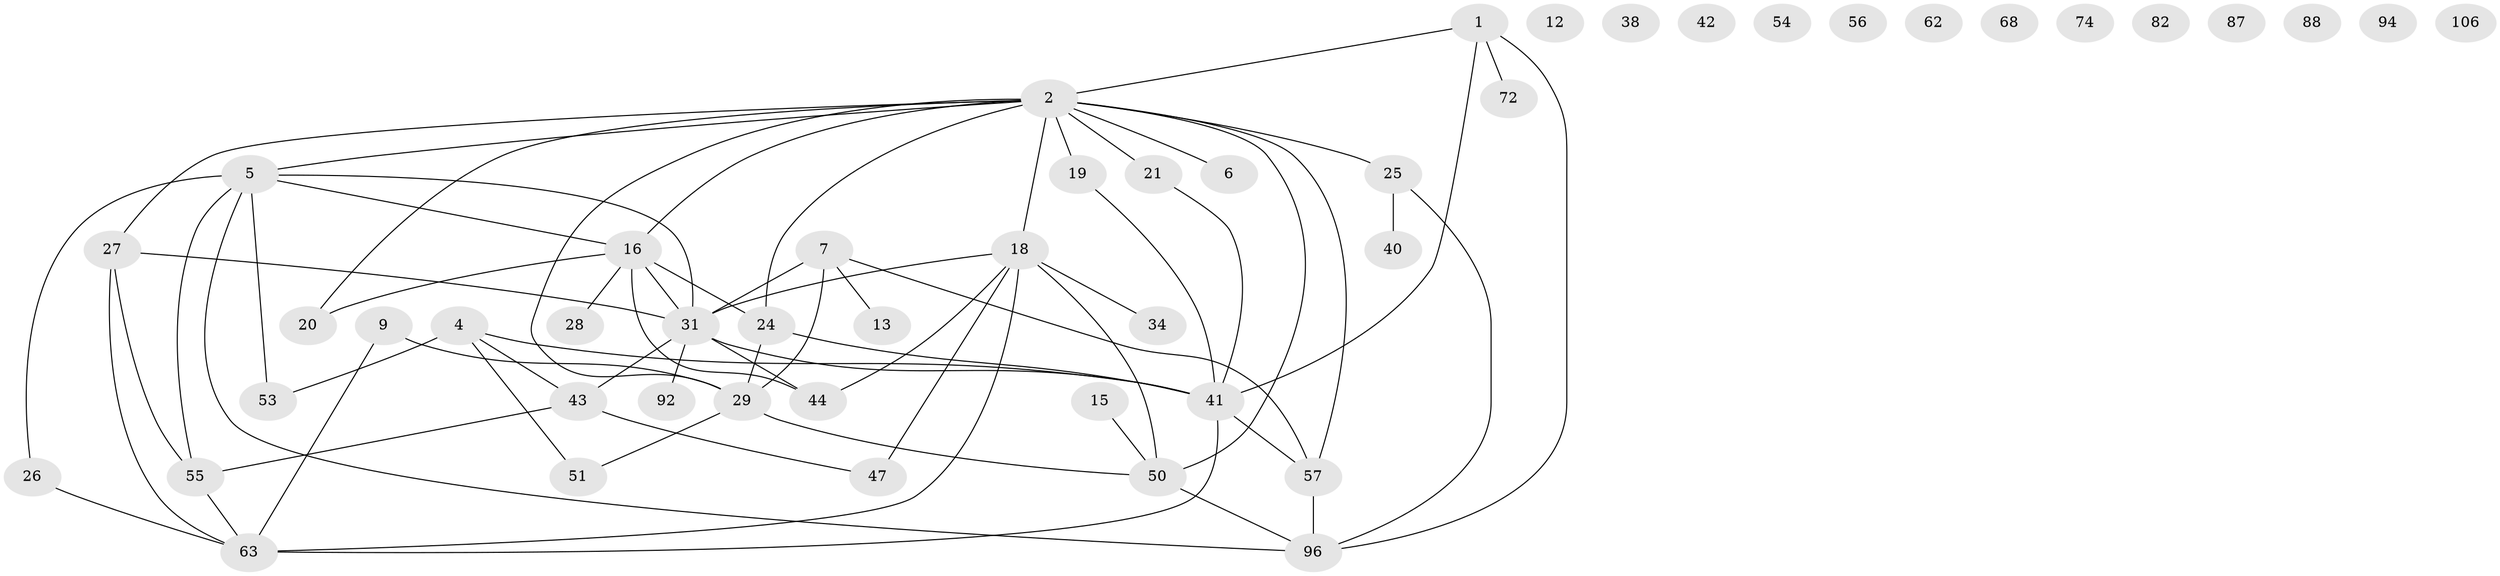 // original degree distribution, {3: 0.23893805309734514, 5: 0.07079646017699115, 4: 0.09734513274336283, 1: 0.18584070796460178, 2: 0.26548672566371684, 0: 0.10619469026548672, 7: 0.017699115044247787, 6: 0.017699115044247787}
// Generated by graph-tools (version 1.1) at 2025/16/03/04/25 18:16:42]
// undirected, 49 vertices, 68 edges
graph export_dot {
graph [start="1"]
  node [color=gray90,style=filled];
  1 [super="+33"];
  2 [super="+10+3"];
  4 [super="+73+46+14"];
  5 [super="+109+23+17"];
  6;
  7 [super="+8"];
  9;
  12;
  13;
  15;
  16 [super="+77"];
  18 [super="+64+84"];
  19 [super="+98+113"];
  20;
  21 [super="+101+22+49"];
  24 [super="+67+35"];
  25;
  26;
  27 [super="+75"];
  28;
  29 [super="+91+79"];
  31 [super="+48+39+52+45"];
  34;
  38;
  40 [super="+59"];
  41 [super="+71"];
  42 [super="+111"];
  43 [super="+66"];
  44 [super="+103"];
  47;
  50 [super="+90"];
  51 [super="+58+95"];
  53 [super="+102"];
  54;
  55 [super="+60"];
  56;
  57 [super="+70+86"];
  62;
  63 [super="+93"];
  68;
  72;
  74;
  82;
  87;
  88;
  92;
  94;
  96 [super="+105"];
  106;
  1 -- 96;
  1 -- 2;
  1 -- 72;
  1 -- 41;
  2 -- 5;
  2 -- 6;
  2 -- 18;
  2 -- 20;
  2 -- 21;
  2 -- 25;
  2 -- 24;
  2 -- 27;
  2 -- 16;
  2 -- 50;
  2 -- 19;
  2 -- 57;
  2 -- 29;
  4 -- 51;
  4 -- 53;
  4 -- 41;
  4 -- 43;
  5 -- 26;
  5 -- 53;
  5 -- 55;
  5 -- 31;
  5 -- 16;
  5 -- 96;
  7 -- 57;
  7 -- 31 [weight=2];
  7 -- 13;
  7 -- 29;
  9 -- 63;
  9 -- 29;
  15 -- 50;
  16 -- 20;
  16 -- 28;
  16 -- 31;
  16 -- 44;
  16 -- 24;
  18 -- 50;
  18 -- 31 [weight=2];
  18 -- 34;
  18 -- 63;
  18 -- 47;
  18 -- 44;
  19 -- 41;
  21 -- 41;
  24 -- 41 [weight=2];
  24 -- 29;
  25 -- 96;
  25 -- 40;
  26 -- 63;
  27 -- 55;
  27 -- 31;
  27 -- 63;
  29 -- 50;
  29 -- 51;
  31 -- 92;
  31 -- 41;
  31 -- 43;
  31 -- 44;
  41 -- 63;
  41 -- 57;
  43 -- 55;
  43 -- 47;
  50 -- 96;
  55 -- 63;
  57 -- 96;
}
